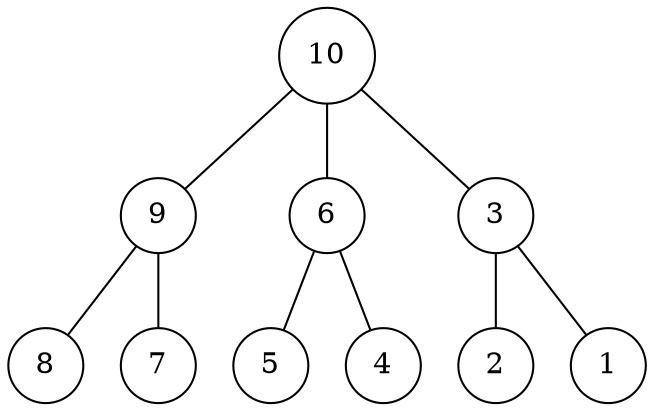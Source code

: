 graph G {
node [color=black,
fillcolor=white,
shape=circle,
style=filled
];
10 -- 9 
9 -- 8 
9 -- 7 
10 -- 6 
6 -- 5 
6 -- 4 
10 -- 3 
3 -- 2 
3 -- 1 
}
